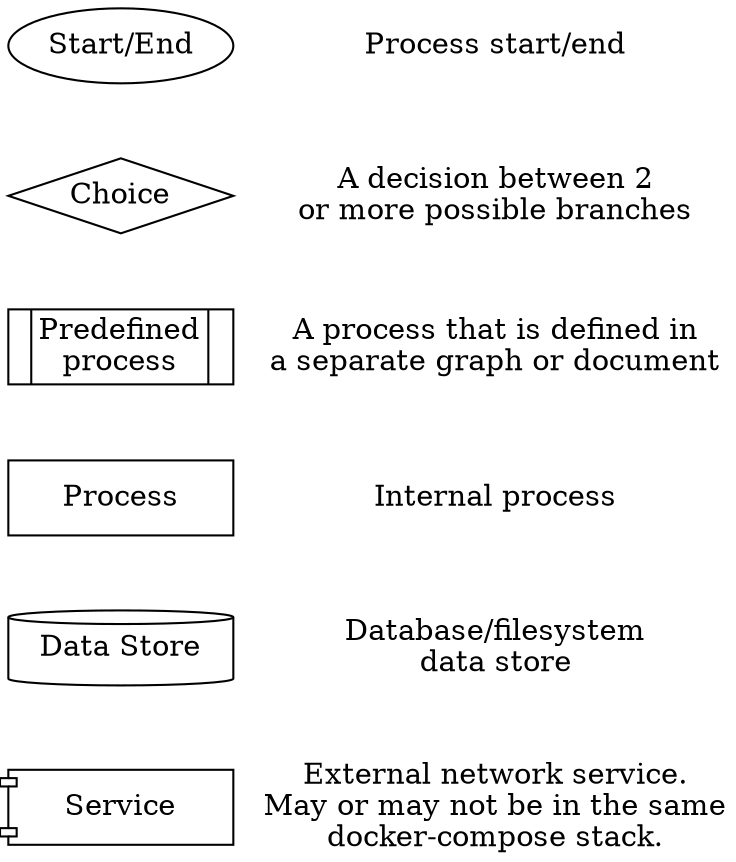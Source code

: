 digraph {
  edge [style=invis]
  node [margin=0, width="1.5"]
  nodesep=0.2

  Choice   [label="Choice", shape=diamond]
  NChoice  [label="A decision between 2\nor more possible branches", shape=plaintext]
  PreDef   [label="|Predefined\nprocess|", shape=record]
  NPreDef  [label="A process that is defined in\na separate graph or document", shape=plaintext]
  Process  [label="Process", shape=rect]
  NProcess [label="Internal process", shape=plaintext]
  End      [label="Start/End"]
  NEnd     [label="Process start/end", shape=plaintext]
  DB       [label="Data Store", shape=cylinder]
  NDB      [label="Database/filesystem\ndata store", shape=plaintext]
  ExtServ  [label="Service", shape=component]
  NExtServ [label="External network service.\nMay or may not be in the same\ndocker-compose stack.", shape=plaintext]

  End -> Choice -> PreDef -> Process -> DB -> ExtServ
  NEnd -> NChoice -> NPreDef -> NProcess -> NDB -> NExtServ
}